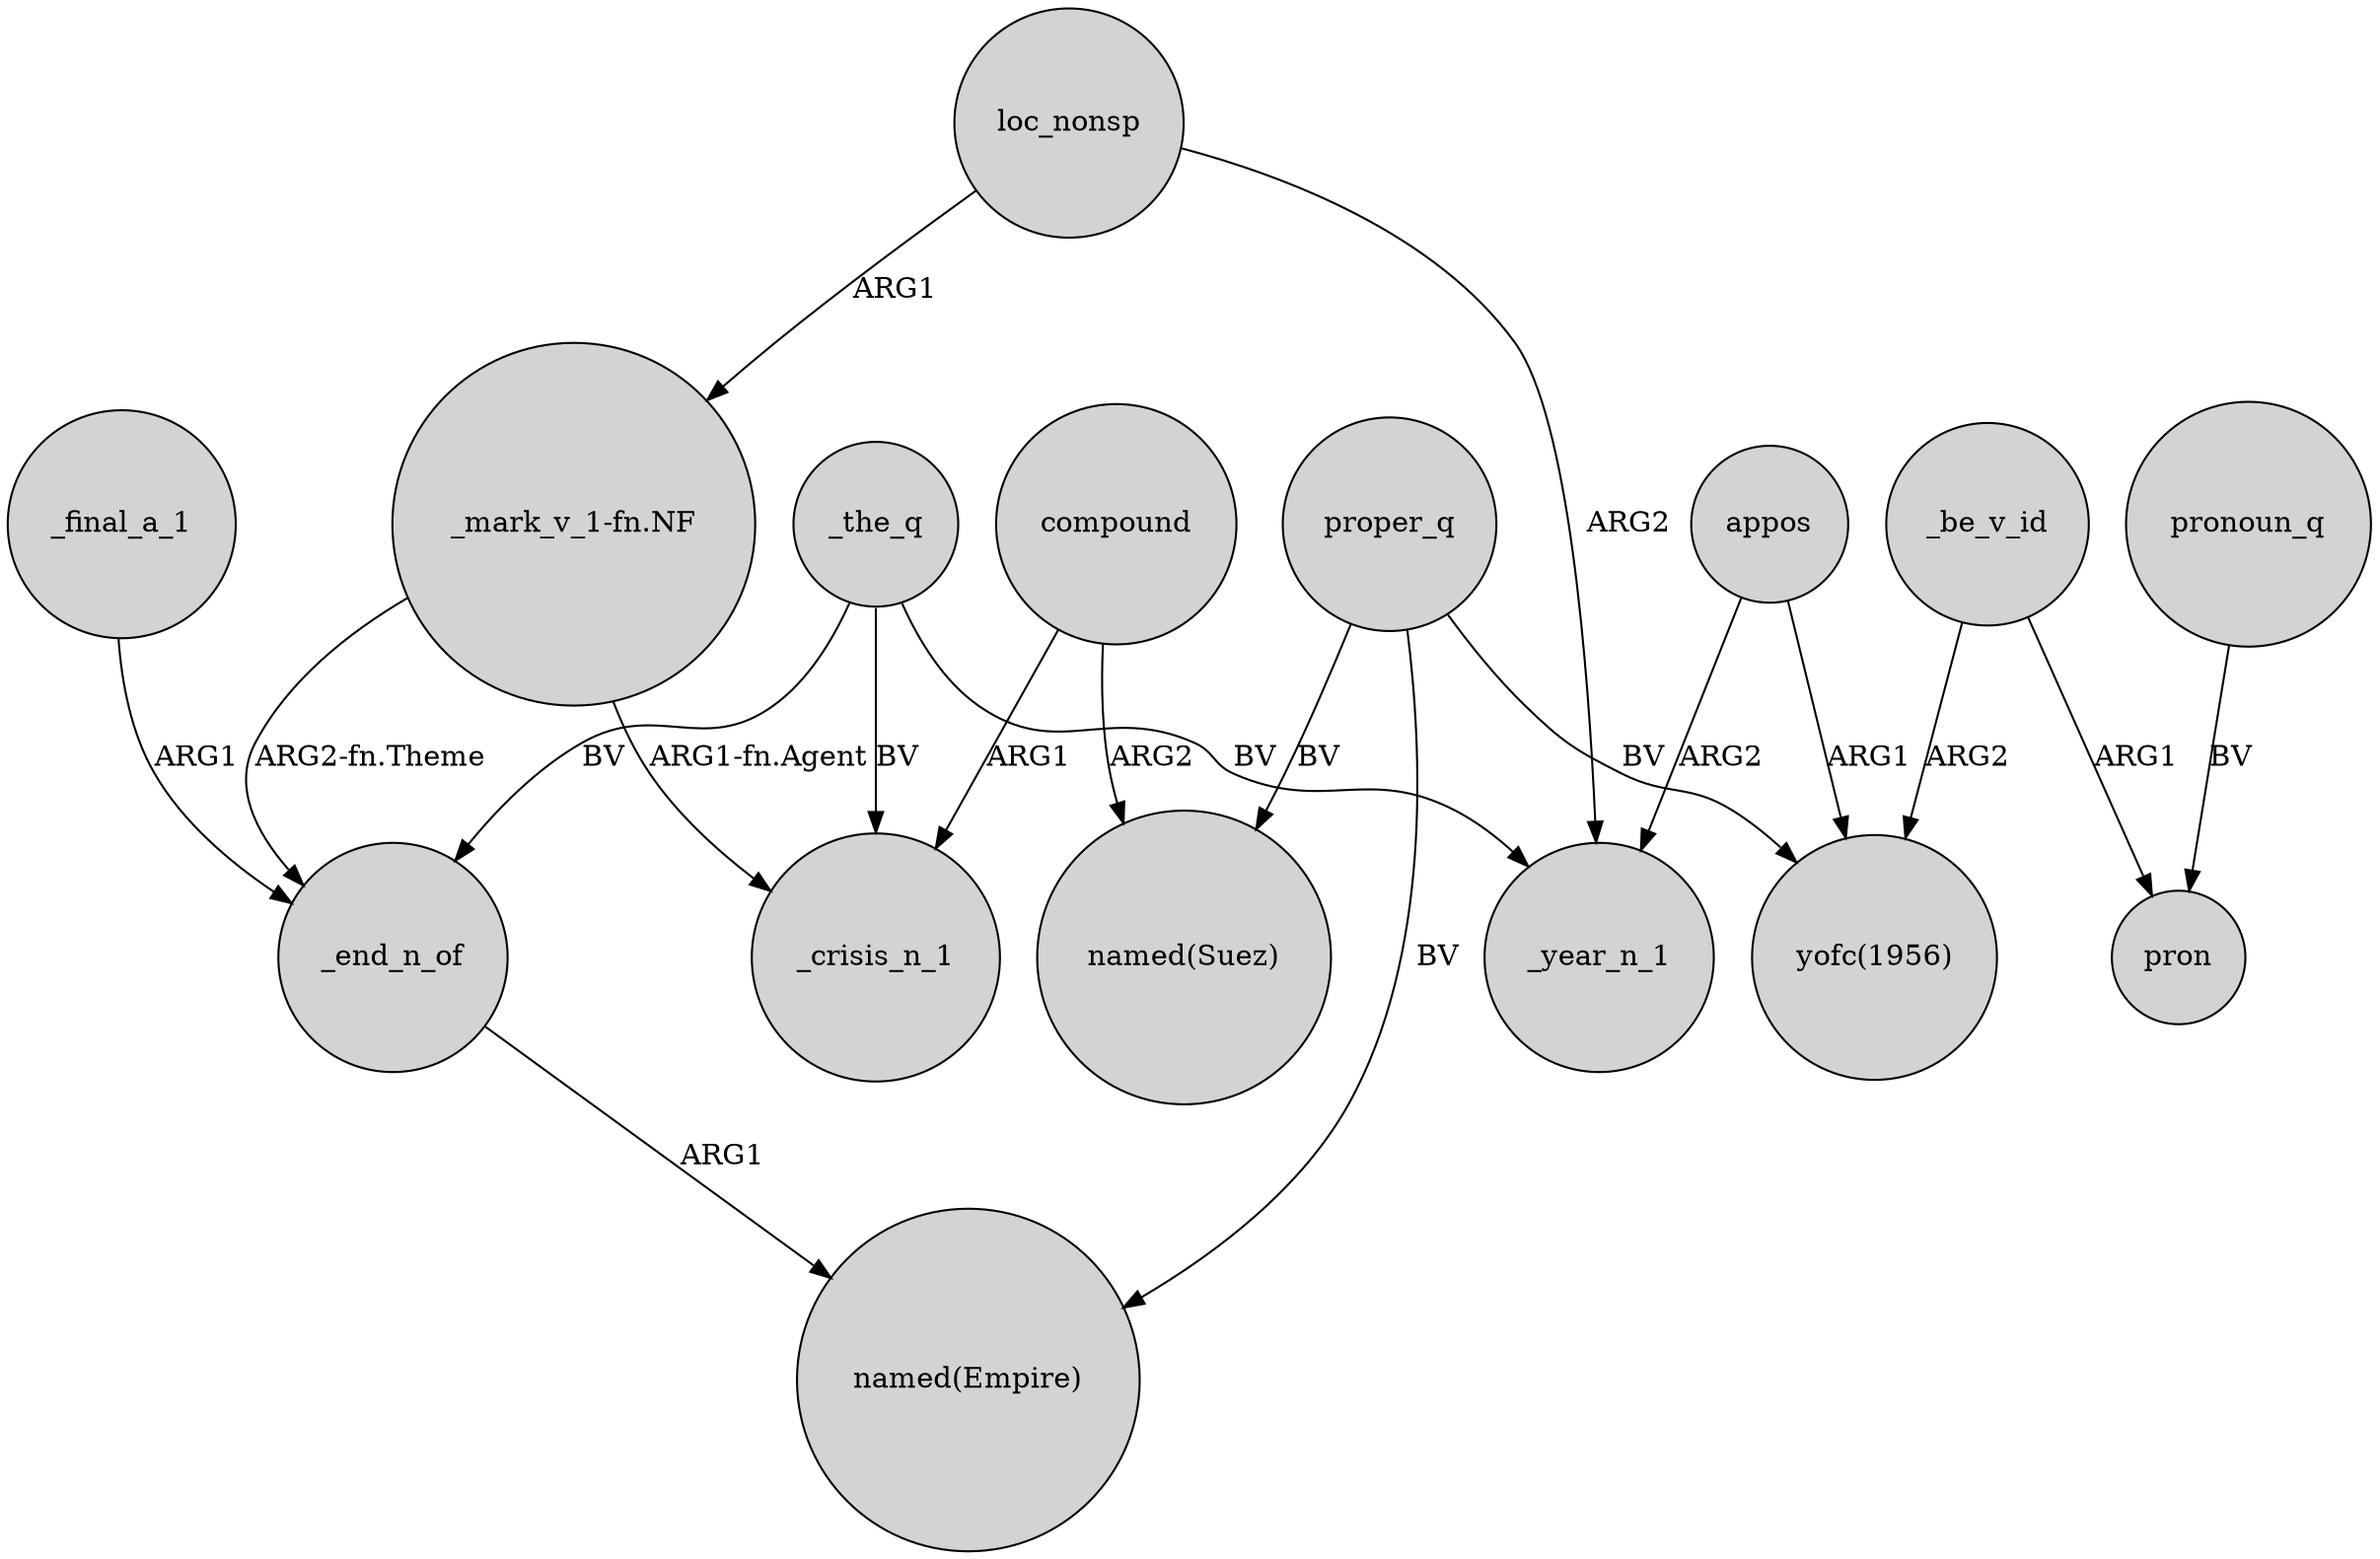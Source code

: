 digraph {
	node [shape=circle style=filled]
	compound -> _crisis_n_1 [label=ARG1]
	_the_q -> _end_n_of [label=BV]
	proper_q -> "yofc(1956)" [label=BV]
	_end_n_of -> "named(Empire)" [label=ARG1]
	_the_q -> _crisis_n_1 [label=BV]
	proper_q -> "named(Suez)" [label=BV]
	appos -> _year_n_1 [label=ARG2]
	_be_v_id -> "yofc(1956)" [label=ARG2]
	_be_v_id -> pron [label=ARG1]
	loc_nonsp -> "_mark_v_1-fn.NF" [label=ARG1]
	pronoun_q -> pron [label=BV]
	"_mark_v_1-fn.NF" -> _crisis_n_1 [label="ARG1-fn.Agent"]
	"_mark_v_1-fn.NF" -> _end_n_of [label="ARG2-fn.Theme"]
	appos -> "yofc(1956)" [label=ARG1]
	loc_nonsp -> _year_n_1 [label=ARG2]
	_final_a_1 -> _end_n_of [label=ARG1]
	_the_q -> _year_n_1 [label=BV]
	compound -> "named(Suez)" [label=ARG2]
	proper_q -> "named(Empire)" [label=BV]
}
